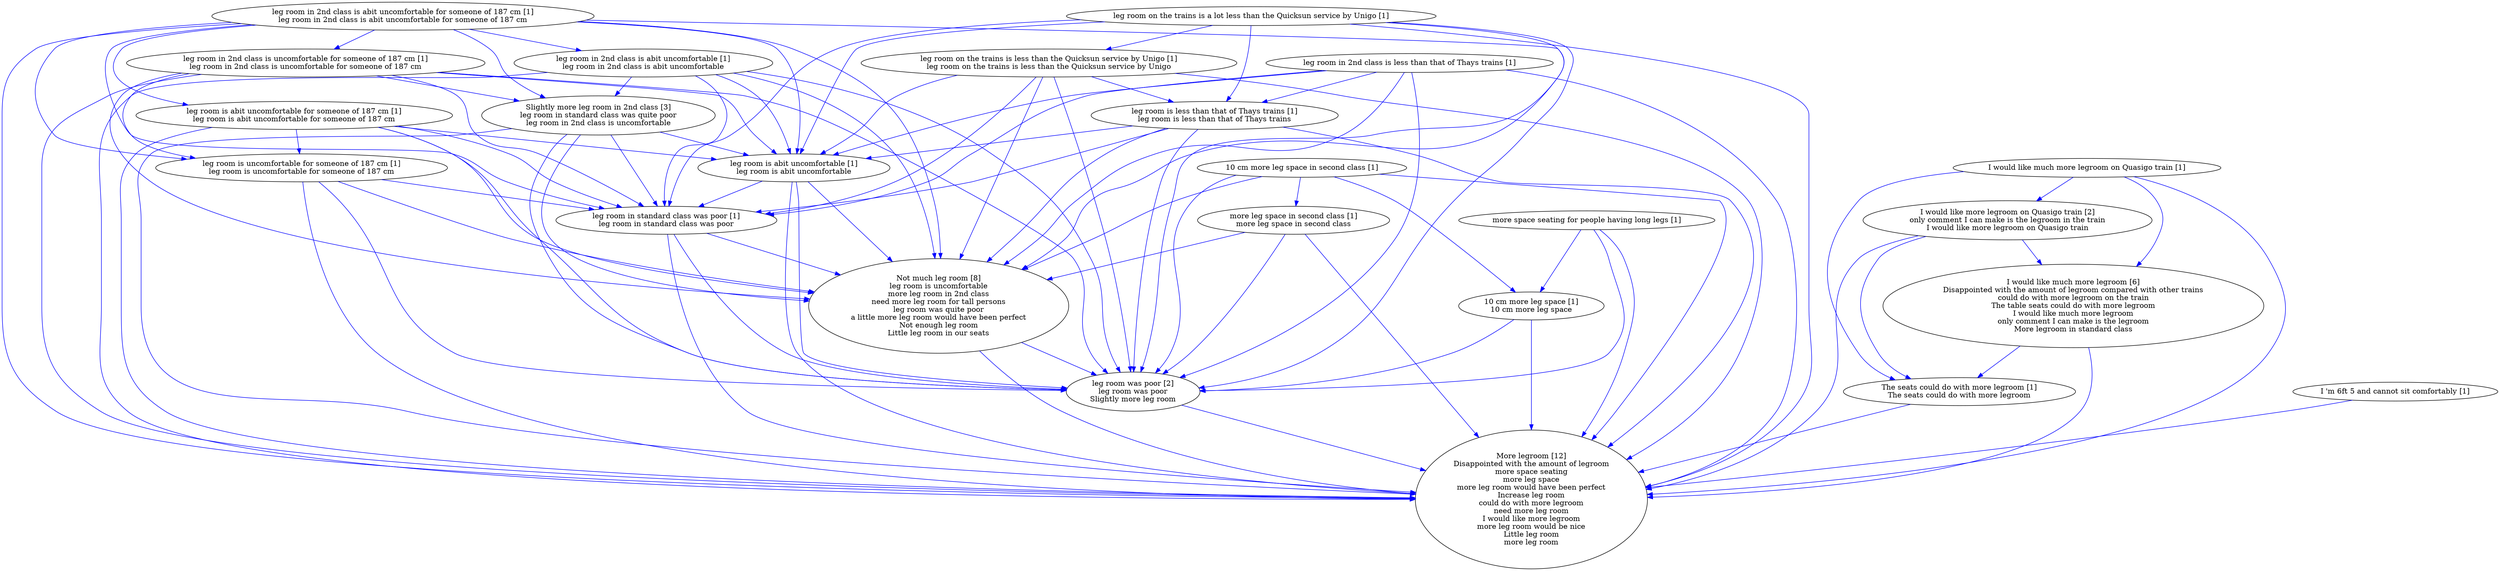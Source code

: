 digraph collapsedGraph {
"leg room was poor [2]\nleg room was poor\nSlightly more leg room""Not much leg room [8]\nleg room is uncomfortable\nmore leg room in 2nd class\nneed more leg room for tall persons\nleg room was quite poor\na little more leg room would have been perfect\nNot enough leg room\nLittle leg room in our seats""Slightly more leg room in 2nd class [3]\nleg room in standard class was quite poor\nleg room in 2nd class is uncomfortable""I would like more legroom on Quasigo train [2]\nonly comment I can make is the legroom in the train\nI would like more legroom on Quasigo train""More legroom [12]\nDisappointed with the amount of legroom\nmore space seating\nmore leg space\nmore leg room would have been perfect\nIncrease leg room\ncould do with more legroom\nneed more leg room\nI would like more legroom\nmore leg room would be nice\nLittle leg room\nmore leg room""I would like much more legroom [6]\nDisappointed with the amount of legroom compared with other trains\ncould do with more legroom on the train\nThe table seats could do with more legroom\nI would like much more legroom\nonly comment I can make is the legroom\nMore legroom in standard class""10 cm more leg space in second class [1]""more leg space in second class [1]\nmore leg space in second class""10 cm more leg space [1]\n10 cm more leg space""I 'm 6ft 5 and cannot sit comfortably [1]""I would like much more legroom on Quasigo train [1]""The seats could do with more legroom [1]\nThe seats could do with more legroom""leg room in 2nd class is abit uncomfortable for someone of 187 cm [1]\nleg room in 2nd class is abit uncomfortable for someone of 187 cm""leg room is abit uncomfortable for someone of 187 cm [1]\nleg room is abit uncomfortable for someone of 187 cm""leg room is abit uncomfortable [1]\nleg room is abit uncomfortable""leg room is uncomfortable for someone of 187 cm [1]\nleg room is uncomfortable for someone of 187 cm""leg room in 2nd class is abit uncomfortable [1]\nleg room in 2nd class is abit uncomfortable""leg room in 2nd class is uncomfortable for someone of 187 cm [1]\nleg room in 2nd class is uncomfortable for someone of 187 cm""leg room in 2nd class is less than that of Thays trains [1]""leg room is less than that of Thays trains [1]\nleg room is less than that of Thays trains""leg room in standard class was poor [1]\nleg room in standard class was poor""leg room on the trains is a lot less than the Quicksun service by Unigo [1]""leg room on the trains is less than the Quicksun service by Unigo [1]\nleg room on the trains is less than the Quicksun service by Unigo""more space seating for people having long legs [1]""leg room in 2nd class is abit uncomfortable [1]\nleg room in 2nd class is abit uncomfortable" -> "Not much leg room [8]\nleg room is uncomfortable\nmore leg room in 2nd class\nneed more leg room for tall persons\nleg room was quite poor\na little more leg room would have been perfect\nNot enough leg room\nLittle leg room in our seats" [color=blue]
"Slightly more leg room in 2nd class [3]\nleg room in standard class was quite poor\nleg room in 2nd class is uncomfortable" -> "leg room was poor [2]\nleg room was poor\nSlightly more leg room" [color=blue]
"leg room on the trains is less than the Quicksun service by Unigo [1]\nleg room on the trains is less than the Quicksun service by Unigo" -> "leg room was poor [2]\nleg room was poor\nSlightly more leg room" [color=blue]
"Not much leg room [8]\nleg room is uncomfortable\nmore leg room in 2nd class\nneed more leg room for tall persons\nleg room was quite poor\na little more leg room would have been perfect\nNot enough leg room\nLittle leg room in our seats" -> "More legroom [12]\nDisappointed with the amount of legroom\nmore space seating\nmore leg space\nmore leg room would have been perfect\nIncrease leg room\ncould do with more legroom\nneed more leg room\nI would like more legroom\nmore leg room would be nice\nLittle leg room\nmore leg room" [color=blue]
"leg room on the trains is less than the Quicksun service by Unigo [1]\nleg room on the trains is less than the Quicksun service by Unigo" -> "leg room is abit uncomfortable [1]\nleg room is abit uncomfortable" [color=blue]
"leg room in 2nd class is abit uncomfortable for someone of 187 cm [1]\nleg room in 2nd class is abit uncomfortable for someone of 187 cm" -> "leg room was poor [2]\nleg room was poor\nSlightly more leg room" [color=blue]
"more space seating for people having long legs [1]" -> "More legroom [12]\nDisappointed with the amount of legroom\nmore space seating\nmore leg space\nmore leg room would have been perfect\nIncrease leg room\ncould do with more legroom\nneed more leg room\nI would like more legroom\nmore leg room would be nice\nLittle leg room\nmore leg room" [color=blue]
"more leg space in second class [1]\nmore leg space in second class" -> "Not much leg room [8]\nleg room is uncomfortable\nmore leg room in 2nd class\nneed more leg room for tall persons\nleg room was quite poor\na little more leg room would have been perfect\nNot enough leg room\nLittle leg room in our seats" [color=blue]
"more leg space in second class [1]\nmore leg space in second class" -> "More legroom [12]\nDisappointed with the amount of legroom\nmore space seating\nmore leg space\nmore leg room would have been perfect\nIncrease leg room\ncould do with more legroom\nneed more leg room\nI would like more legroom\nmore leg room would be nice\nLittle leg room\nmore leg room" [color=blue]
"more space seating for people having long legs [1]" -> "10 cm more leg space [1]\n10 cm more leg space" [color=blue]
"10 cm more leg space in second class [1]" -> "leg room was poor [2]\nleg room was poor\nSlightly more leg room" [color=blue]
"Slightly more leg room in 2nd class [3]\nleg room in standard class was quite poor\nleg room in 2nd class is uncomfortable" -> "More legroom [12]\nDisappointed with the amount of legroom\nmore space seating\nmore leg space\nmore leg room would have been perfect\nIncrease leg room\ncould do with more legroom\nneed more leg room\nI would like more legroom\nmore leg room would be nice\nLittle leg room\nmore leg room" [color=blue]
"leg room in 2nd class is uncomfortable for someone of 187 cm [1]\nleg room in 2nd class is uncomfortable for someone of 187 cm" -> "leg room was poor [2]\nleg room was poor\nSlightly more leg room" [color=blue]
"leg room on the trains is a lot less than the Quicksun service by Unigo [1]" -> "Not much leg room [8]\nleg room is uncomfortable\nmore leg room in 2nd class\nneed more leg room for tall persons\nleg room was quite poor\na little more leg room would have been perfect\nNot enough leg room\nLittle leg room in our seats" [color=blue]
"leg room is less than that of Thays trains [1]\nleg room is less than that of Thays trains" -> "More legroom [12]\nDisappointed with the amount of legroom\nmore space seating\nmore leg space\nmore leg room would have been perfect\nIncrease leg room\ncould do with more legroom\nneed more leg room\nI would like more legroom\nmore leg room would be nice\nLittle leg room\nmore leg room" [color=blue]
"leg room is less than that of Thays trains [1]\nleg room is less than that of Thays trains" -> "leg room is abit uncomfortable [1]\nleg room is abit uncomfortable" [color=blue]
"leg room on the trains is a lot less than the Quicksun service by Unigo [1]" -> "More legroom [12]\nDisappointed with the amount of legroom\nmore space seating\nmore leg space\nmore leg room would have been perfect\nIncrease leg room\ncould do with more legroom\nneed more leg room\nI would like more legroom\nmore leg room would be nice\nLittle leg room\nmore leg room" [color=blue]
"leg room is less than that of Thays trains [1]\nleg room is less than that of Thays trains" -> "leg room was poor [2]\nleg room was poor\nSlightly more leg room" [color=blue]
"10 cm more leg space [1]\n10 cm more leg space" -> "More legroom [12]\nDisappointed with the amount of legroom\nmore space seating\nmore leg space\nmore leg room would have been perfect\nIncrease leg room\ncould do with more legroom\nneed more leg room\nI would like more legroom\nmore leg room would be nice\nLittle leg room\nmore leg room" [color=blue]
"leg room on the trains is a lot less than the Quicksun service by Unigo [1]" -> "leg room in standard class was poor [1]\nleg room in standard class was poor" [color=blue]
"leg room on the trains is a lot less than the Quicksun service by Unigo [1]" -> "leg room is less than that of Thays trains [1]\nleg room is less than that of Thays trains" [color=blue]
"I would like much more legroom [6]\nDisappointed with the amount of legroom compared with other trains\ncould do with more legroom on the train\nThe table seats could do with more legroom\nI would like much more legroom\nonly comment I can make is the legroom\nMore legroom in standard class" -> "The seats could do with more legroom [1]\nThe seats could do with more legroom" [color=blue]
"leg room is uncomfortable for someone of 187 cm [1]\nleg room is uncomfortable for someone of 187 cm" -> "leg room in standard class was poor [1]\nleg room in standard class was poor" [color=blue]
"leg room in 2nd class is uncomfortable for someone of 187 cm [1]\nleg room in 2nd class is uncomfortable for someone of 187 cm" -> "Not much leg room [8]\nleg room is uncomfortable\nmore leg room in 2nd class\nneed more leg room for tall persons\nleg room was quite poor\na little more leg room would have been perfect\nNot enough leg room\nLittle leg room in our seats" [color=blue]
"leg room is uncomfortable for someone of 187 cm [1]\nleg room is uncomfortable for someone of 187 cm" -> "leg room was poor [2]\nleg room was poor\nSlightly more leg room" [color=blue]
"leg room in 2nd class is uncomfortable for someone of 187 cm [1]\nleg room in 2nd class is uncomfortable for someone of 187 cm" -> "leg room in standard class was poor [1]\nleg room in standard class was poor" [color=blue]
"leg room is uncomfortable for someone of 187 cm [1]\nleg room is uncomfortable for someone of 187 cm" -> "More legroom [12]\nDisappointed with the amount of legroom\nmore space seating\nmore leg space\nmore leg room would have been perfect\nIncrease leg room\ncould do with more legroom\nneed more leg room\nI would like more legroom\nmore leg room would be nice\nLittle leg room\nmore leg room" [color=blue]
"leg room is less than that of Thays trains [1]\nleg room is less than that of Thays trains" -> "Not much leg room [8]\nleg room is uncomfortable\nmore leg room in 2nd class\nneed more leg room for tall persons\nleg room was quite poor\na little more leg room would have been perfect\nNot enough leg room\nLittle leg room in our seats" [color=blue]
"leg room is uncomfortable for someone of 187 cm [1]\nleg room is uncomfortable for someone of 187 cm" -> "Not much leg room [8]\nleg room is uncomfortable\nmore leg room in 2nd class\nneed more leg room for tall persons\nleg room was quite poor\na little more leg room would have been perfect\nNot enough leg room\nLittle leg room in our seats" [color=blue]
"leg room is less than that of Thays trains [1]\nleg room is less than that of Thays trains" -> "leg room in standard class was poor [1]\nleg room in standard class was poor" [color=blue]
"Slightly more leg room in 2nd class [3]\nleg room in standard class was quite poor\nleg room in 2nd class is uncomfortable" -> "Not much leg room [8]\nleg room is uncomfortable\nmore leg room in 2nd class\nneed more leg room for tall persons\nleg room was quite poor\na little more leg room would have been perfect\nNot enough leg room\nLittle leg room in our seats" [color=blue]
"I would like much more legroom [6]\nDisappointed with the amount of legroom compared with other trains\ncould do with more legroom on the train\nThe table seats could do with more legroom\nI would like much more legroom\nonly comment I can make is the legroom\nMore legroom in standard class" -> "More legroom [12]\nDisappointed with the amount of legroom\nmore space seating\nmore leg space\nmore leg room would have been perfect\nIncrease leg room\ncould do with more legroom\nneed more leg room\nI would like more legroom\nmore leg room would be nice\nLittle leg room\nmore leg room" [color=blue]
"leg room in 2nd class is abit uncomfortable [1]\nleg room in 2nd class is abit uncomfortable" -> "leg room was poor [2]\nleg room was poor\nSlightly more leg room" [color=blue]
"leg room in 2nd class is uncomfortable for someone of 187 cm [1]\nleg room in 2nd class is uncomfortable for someone of 187 cm" -> "More legroom [12]\nDisappointed with the amount of legroom\nmore space seating\nmore leg space\nmore leg room would have been perfect\nIncrease leg room\ncould do with more legroom\nneed more leg room\nI would like more legroom\nmore leg room would be nice\nLittle leg room\nmore leg room" [color=blue]
"10 cm more leg space in second class [1]" -> "More legroom [12]\nDisappointed with the amount of legroom\nmore space seating\nmore leg space\nmore leg room would have been perfect\nIncrease leg room\ncould do with more legroom\nneed more leg room\nI would like more legroom\nmore leg room would be nice\nLittle leg room\nmore leg room" [color=blue]
"10 cm more leg space in second class [1]" -> "Not much leg room [8]\nleg room is uncomfortable\nmore leg room in 2nd class\nneed more leg room for tall persons\nleg room was quite poor\na little more leg room would have been perfect\nNot enough leg room\nLittle leg room in our seats" [color=blue]
"leg room in 2nd class is less than that of Thays trains [1]" -> "leg room is abit uncomfortable [1]\nleg room is abit uncomfortable" [color=blue]
"leg room is abit uncomfortable for someone of 187 cm [1]\nleg room is abit uncomfortable for someone of 187 cm" -> "More legroom [12]\nDisappointed with the amount of legroom\nmore space seating\nmore leg space\nmore leg room would have been perfect\nIncrease leg room\ncould do with more legroom\nneed more leg room\nI would like more legroom\nmore leg room would be nice\nLittle leg room\nmore leg room" [color=blue]
"leg room in 2nd class is less than that of Thays trains [1]" -> "leg room was poor [2]\nleg room was poor\nSlightly more leg room" [color=blue]
"leg room is abit uncomfortable for someone of 187 cm [1]\nleg room is abit uncomfortable for someone of 187 cm" -> "leg room was poor [2]\nleg room was poor\nSlightly more leg room" [color=blue]
"leg room is abit uncomfortable [1]\nleg room is abit uncomfortable" -> "leg room was poor [2]\nleg room was poor\nSlightly more leg room" [color=blue]
"leg room is abit uncomfortable for someone of 187 cm [1]\nleg room is abit uncomfortable for someone of 187 cm" -> "leg room in standard class was poor [1]\nleg room in standard class was poor" [color=blue]
"leg room is abit uncomfortable for someone of 187 cm [1]\nleg room is abit uncomfortable for someone of 187 cm" -> "Not much leg room [8]\nleg room is uncomfortable\nmore leg room in 2nd class\nneed more leg room for tall persons\nleg room was quite poor\na little more leg room would have been perfect\nNot enough leg room\nLittle leg room in our seats" [color=blue]
"leg room on the trains is less than the Quicksun service by Unigo [1]\nleg room on the trains is less than the Quicksun service by Unigo" -> "Not much leg room [8]\nleg room is uncomfortable\nmore leg room in 2nd class\nneed more leg room for tall persons\nleg room was quite poor\na little more leg room would have been perfect\nNot enough leg room\nLittle leg room in our seats" [color=blue]
"10 cm more leg space [1]\n10 cm more leg space" -> "leg room was poor [2]\nleg room was poor\nSlightly more leg room" [color=blue]
"leg room on the trains is less than the Quicksun service by Unigo [1]\nleg room on the trains is less than the Quicksun service by Unigo" -> "More legroom [12]\nDisappointed with the amount of legroom\nmore space seating\nmore leg space\nmore leg room would have been perfect\nIncrease leg room\ncould do with more legroom\nneed more leg room\nI would like more legroom\nmore leg room would be nice\nLittle leg room\nmore leg room" [color=blue]
"Slightly more leg room in 2nd class [3]\nleg room in standard class was quite poor\nleg room in 2nd class is uncomfortable" -> "leg room in standard class was poor [1]\nleg room in standard class was poor" [color=blue]
"leg room on the trains is less than the Quicksun service by Unigo [1]\nleg room on the trains is less than the Quicksun service by Unigo" -> "leg room is less than that of Thays trains [1]\nleg room is less than that of Thays trains" [color=blue]
"leg room on the trains is less than the Quicksun service by Unigo [1]\nleg room on the trains is less than the Quicksun service by Unigo" -> "leg room in standard class was poor [1]\nleg room in standard class was poor" [color=blue]
"leg room on the trains is a lot less than the Quicksun service by Unigo [1]" -> "leg room is abit uncomfortable [1]\nleg room is abit uncomfortable" [color=blue]
"I would like much more legroom on Quasigo train [1]" -> "I would like much more legroom [6]\nDisappointed with the amount of legroom compared with other trains\ncould do with more legroom on the train\nThe table seats could do with more legroom\nI would like much more legroom\nonly comment I can make is the legroom\nMore legroom in standard class" [color=blue]
"leg room in 2nd class is less than that of Thays trains [1]" -> "Not much leg room [8]\nleg room is uncomfortable\nmore leg room in 2nd class\nneed more leg room for tall persons\nleg room was quite poor\na little more leg room would have been perfect\nNot enough leg room\nLittle leg room in our seats" [color=blue]
"leg room on the trains is a lot less than the Quicksun service by Unigo [1]" -> "leg room was poor [2]\nleg room was poor\nSlightly more leg room" [color=blue]
"leg room in 2nd class is less than that of Thays trains [1]" -> "leg room in standard class was poor [1]\nleg room in standard class was poor" [color=blue]
"I 'm 6ft 5 and cannot sit comfortably [1]" -> "More legroom [12]\nDisappointed with the amount of legroom\nmore space seating\nmore leg space\nmore leg room would have been perfect\nIncrease leg room\ncould do with more legroom\nneed more leg room\nI would like more legroom\nmore leg room would be nice\nLittle leg room\nmore leg room" [color=blue]
"I would like much more legroom on Quasigo train [1]" -> "I would like more legroom on Quasigo train [2]\nonly comment I can make is the legroom in the train\nI would like more legroom on Quasigo train" [color=blue]
"leg room in 2nd class is less than that of Thays trains [1]" -> "More legroom [12]\nDisappointed with the amount of legroom\nmore space seating\nmore leg space\nmore leg room would have been perfect\nIncrease leg room\ncould do with more legroom\nneed more leg room\nI would like more legroom\nmore leg room would be nice\nLittle leg room\nmore leg room" [color=blue]
"I would like much more legroom on Quasigo train [1]" -> "More legroom [12]\nDisappointed with the amount of legroom\nmore space seating\nmore leg space\nmore leg room would have been perfect\nIncrease leg room\ncould do with more legroom\nneed more leg room\nI would like more legroom\nmore leg room would be nice\nLittle leg room\nmore leg room" [color=blue]
"leg room in standard class was poor [1]\nleg room in standard class was poor" -> "leg room was poor [2]\nleg room was poor\nSlightly more leg room" [color=blue]
"The seats could do with more legroom [1]\nThe seats could do with more legroom" -> "More legroom [12]\nDisappointed with the amount of legroom\nmore space seating\nmore leg space\nmore leg room would have been perfect\nIncrease leg room\ncould do with more legroom\nneed more leg room\nI would like more legroom\nmore leg room would be nice\nLittle leg room\nmore leg room" [color=blue]
"I would like more legroom on Quasigo train [2]\nonly comment I can make is the legroom in the train\nI would like more legroom on Quasigo train" -> "The seats could do with more legroom [1]\nThe seats could do with more legroom" [color=blue]
"I would like much more legroom on Quasigo train [1]" -> "The seats could do with more legroom [1]\nThe seats could do with more legroom" [color=blue]
"leg room in 2nd class is abit uncomfortable [1]\nleg room in 2nd class is abit uncomfortable" -> "More legroom [12]\nDisappointed with the amount of legroom\nmore space seating\nmore leg space\nmore leg room would have been perfect\nIncrease leg room\ncould do with more legroom\nneed more leg room\nI would like more legroom\nmore leg room would be nice\nLittle leg room\nmore leg room" [color=blue]
"I would like more legroom on Quasigo train [2]\nonly comment I can make is the legroom in the train\nI would like more legroom on Quasigo train" -> "I would like much more legroom [6]\nDisappointed with the amount of legroom compared with other trains\ncould do with more legroom on the train\nThe table seats could do with more legroom\nI would like much more legroom\nonly comment I can make is the legroom\nMore legroom in standard class" [color=blue]
"leg room in standard class was poor [1]\nleg room in standard class was poor" -> "More legroom [12]\nDisappointed with the amount of legroom\nmore space seating\nmore leg space\nmore leg room would have been perfect\nIncrease leg room\ncould do with more legroom\nneed more leg room\nI would like more legroom\nmore leg room would be nice\nLittle leg room\nmore leg room" [color=blue]
"leg room in 2nd class is abit uncomfortable [1]\nleg room in 2nd class is abit uncomfortable" -> "Slightly more leg room in 2nd class [3]\nleg room in standard class was quite poor\nleg room in 2nd class is uncomfortable" [color=blue]
"leg room in 2nd class is abit uncomfortable [1]\nleg room in 2nd class is abit uncomfortable" -> "leg room in standard class was poor [1]\nleg room in standard class was poor" [color=blue]
"leg room is abit uncomfortable [1]\nleg room is abit uncomfortable" -> "leg room in standard class was poor [1]\nleg room in standard class was poor" [color=blue]
"more space seating for people having long legs [1]" -> "leg room was poor [2]\nleg room was poor\nSlightly more leg room" [color=blue]
"leg room was poor [2]\nleg room was poor\nSlightly more leg room" -> "More legroom [12]\nDisappointed with the amount of legroom\nmore space seating\nmore leg space\nmore leg room would have been perfect\nIncrease leg room\ncould do with more legroom\nneed more leg room\nI would like more legroom\nmore leg room would be nice\nLittle leg room\nmore leg room" [color=blue]
"leg room is abit uncomfortable [1]\nleg room is abit uncomfortable" -> "More legroom [12]\nDisappointed with the amount of legroom\nmore space seating\nmore leg space\nmore leg room would have been perfect\nIncrease leg room\ncould do with more legroom\nneed more leg room\nI would like more legroom\nmore leg room would be nice\nLittle leg room\nmore leg room" [color=blue]
"I would like more legroom on Quasigo train [2]\nonly comment I can make is the legroom in the train\nI would like more legroom on Quasigo train" -> "More legroom [12]\nDisappointed with the amount of legroom\nmore space seating\nmore leg space\nmore leg room would have been perfect\nIncrease leg room\ncould do with more legroom\nneed more leg room\nI would like more legroom\nmore leg room would be nice\nLittle leg room\nmore leg room" [color=blue]
"leg room is abit uncomfortable [1]\nleg room is abit uncomfortable" -> "Not much leg room [8]\nleg room is uncomfortable\nmore leg room in 2nd class\nneed more leg room for tall persons\nleg room was quite poor\na little more leg room would have been perfect\nNot enough leg room\nLittle leg room in our seats" [color=blue]
"leg room in 2nd class is abit uncomfortable for someone of 187 cm [1]\nleg room in 2nd class is abit uncomfortable for someone of 187 cm" -> "More legroom [12]\nDisappointed with the amount of legroom\nmore space seating\nmore leg space\nmore leg room would have been perfect\nIncrease leg room\ncould do with more legroom\nneed more leg room\nI would like more legroom\nmore leg room would be nice\nLittle leg room\nmore leg room" [color=blue]
"leg room in 2nd class is abit uncomfortable for someone of 187 cm [1]\nleg room in 2nd class is abit uncomfortable for someone of 187 cm" -> "Slightly more leg room in 2nd class [3]\nleg room in standard class was quite poor\nleg room in 2nd class is uncomfortable" [color=blue]
"leg room in 2nd class is abit uncomfortable for someone of 187 cm [1]\nleg room in 2nd class is abit uncomfortable for someone of 187 cm" -> "Not much leg room [8]\nleg room is uncomfortable\nmore leg room in 2nd class\nneed more leg room for tall persons\nleg room was quite poor\na little more leg room would have been perfect\nNot enough leg room\nLittle leg room in our seats" [color=blue]
"more leg space in second class [1]\nmore leg space in second class" -> "leg room was poor [2]\nleg room was poor\nSlightly more leg room" [color=blue]
"leg room in 2nd class is abit uncomfortable for someone of 187 cm [1]\nleg room in 2nd class is abit uncomfortable for someone of 187 cm" -> "leg room in standard class was poor [1]\nleg room in standard class was poor" [color=blue]
"10 cm more leg space in second class [1]" -> "more leg space in second class [1]\nmore leg space in second class" [color=blue]
"10 cm more leg space in second class [1]" -> "10 cm more leg space [1]\n10 cm more leg space" [color=blue]
"leg room in 2nd class is abit uncomfortable for someone of 187 cm [1]\nleg room in 2nd class is abit uncomfortable for someone of 187 cm" -> "leg room is abit uncomfortable for someone of 187 cm [1]\nleg room is abit uncomfortable for someone of 187 cm" [color=blue]
"leg room is abit uncomfortable for someone of 187 cm [1]\nleg room is abit uncomfortable for someone of 187 cm" -> "leg room is abit uncomfortable [1]\nleg room is abit uncomfortable" [color=blue]
"leg room is abit uncomfortable for someone of 187 cm [1]\nleg room is abit uncomfortable for someone of 187 cm" -> "leg room is uncomfortable for someone of 187 cm [1]\nleg room is uncomfortable for someone of 187 cm" [color=blue]
"leg room in 2nd class is abit uncomfortable for someone of 187 cm [1]\nleg room in 2nd class is abit uncomfortable for someone of 187 cm" -> "leg room in 2nd class is abit uncomfortable [1]\nleg room in 2nd class is abit uncomfortable" [color=blue]
"leg room in 2nd class is abit uncomfortable [1]\nleg room in 2nd class is abit uncomfortable" -> "leg room is abit uncomfortable [1]\nleg room is abit uncomfortable" [color=blue]
"leg room in 2nd class is abit uncomfortable for someone of 187 cm [1]\nleg room in 2nd class is abit uncomfortable for someone of 187 cm" -> "leg room in 2nd class is uncomfortable for someone of 187 cm [1]\nleg room in 2nd class is uncomfortable for someone of 187 cm" [color=blue]
"leg room in 2nd class is uncomfortable for someone of 187 cm [1]\nleg room in 2nd class is uncomfortable for someone of 187 cm" -> "leg room is uncomfortable for someone of 187 cm [1]\nleg room is uncomfortable for someone of 187 cm" [color=blue]
"leg room in 2nd class is abit uncomfortable for someone of 187 cm [1]\nleg room in 2nd class is abit uncomfortable for someone of 187 cm" -> "leg room is uncomfortable for someone of 187 cm [1]\nleg room is uncomfortable for someone of 187 cm" [color=blue]
"leg room in 2nd class is abit uncomfortable for someone of 187 cm [1]\nleg room in 2nd class is abit uncomfortable for someone of 187 cm" -> "leg room is abit uncomfortable [1]\nleg room is abit uncomfortable" [color=blue]
"leg room in 2nd class is less than that of Thays trains [1]" -> "leg room is less than that of Thays trains [1]\nleg room is less than that of Thays trains" [color=blue]
"leg room on the trains is a lot less than the Quicksun service by Unigo [1]" -> "leg room on the trains is less than the Quicksun service by Unigo [1]\nleg room on the trains is less than the Quicksun service by Unigo" [color=blue]
"Slightly more leg room in 2nd class [3]\nleg room in standard class was quite poor\nleg room in 2nd class is uncomfortable" -> "leg room is abit uncomfortable [1]\nleg room is abit uncomfortable" [color=blue]
"Not much leg room [8]\nleg room is uncomfortable\nmore leg room in 2nd class\nneed more leg room for tall persons\nleg room was quite poor\na little more leg room would have been perfect\nNot enough leg room\nLittle leg room in our seats" -> "leg room was poor [2]\nleg room was poor\nSlightly more leg room" [color=blue]
"leg room in 2nd class is uncomfortable for someone of 187 cm [1]\nleg room in 2nd class is uncomfortable for someone of 187 cm" -> "Slightly more leg room in 2nd class [3]\nleg room in standard class was quite poor\nleg room in 2nd class is uncomfortable" [color=blue]
"leg room in 2nd class is uncomfortable for someone of 187 cm [1]\nleg room in 2nd class is uncomfortable for someone of 187 cm" -> "leg room is abit uncomfortable [1]\nleg room is abit uncomfortable" [color=blue]
"leg room in standard class was poor [1]\nleg room in standard class was poor" -> "Not much leg room [8]\nleg room is uncomfortable\nmore leg room in 2nd class\nneed more leg room for tall persons\nleg room was quite poor\na little more leg room would have been perfect\nNot enough leg room\nLittle leg room in our seats" [color=blue]
}
